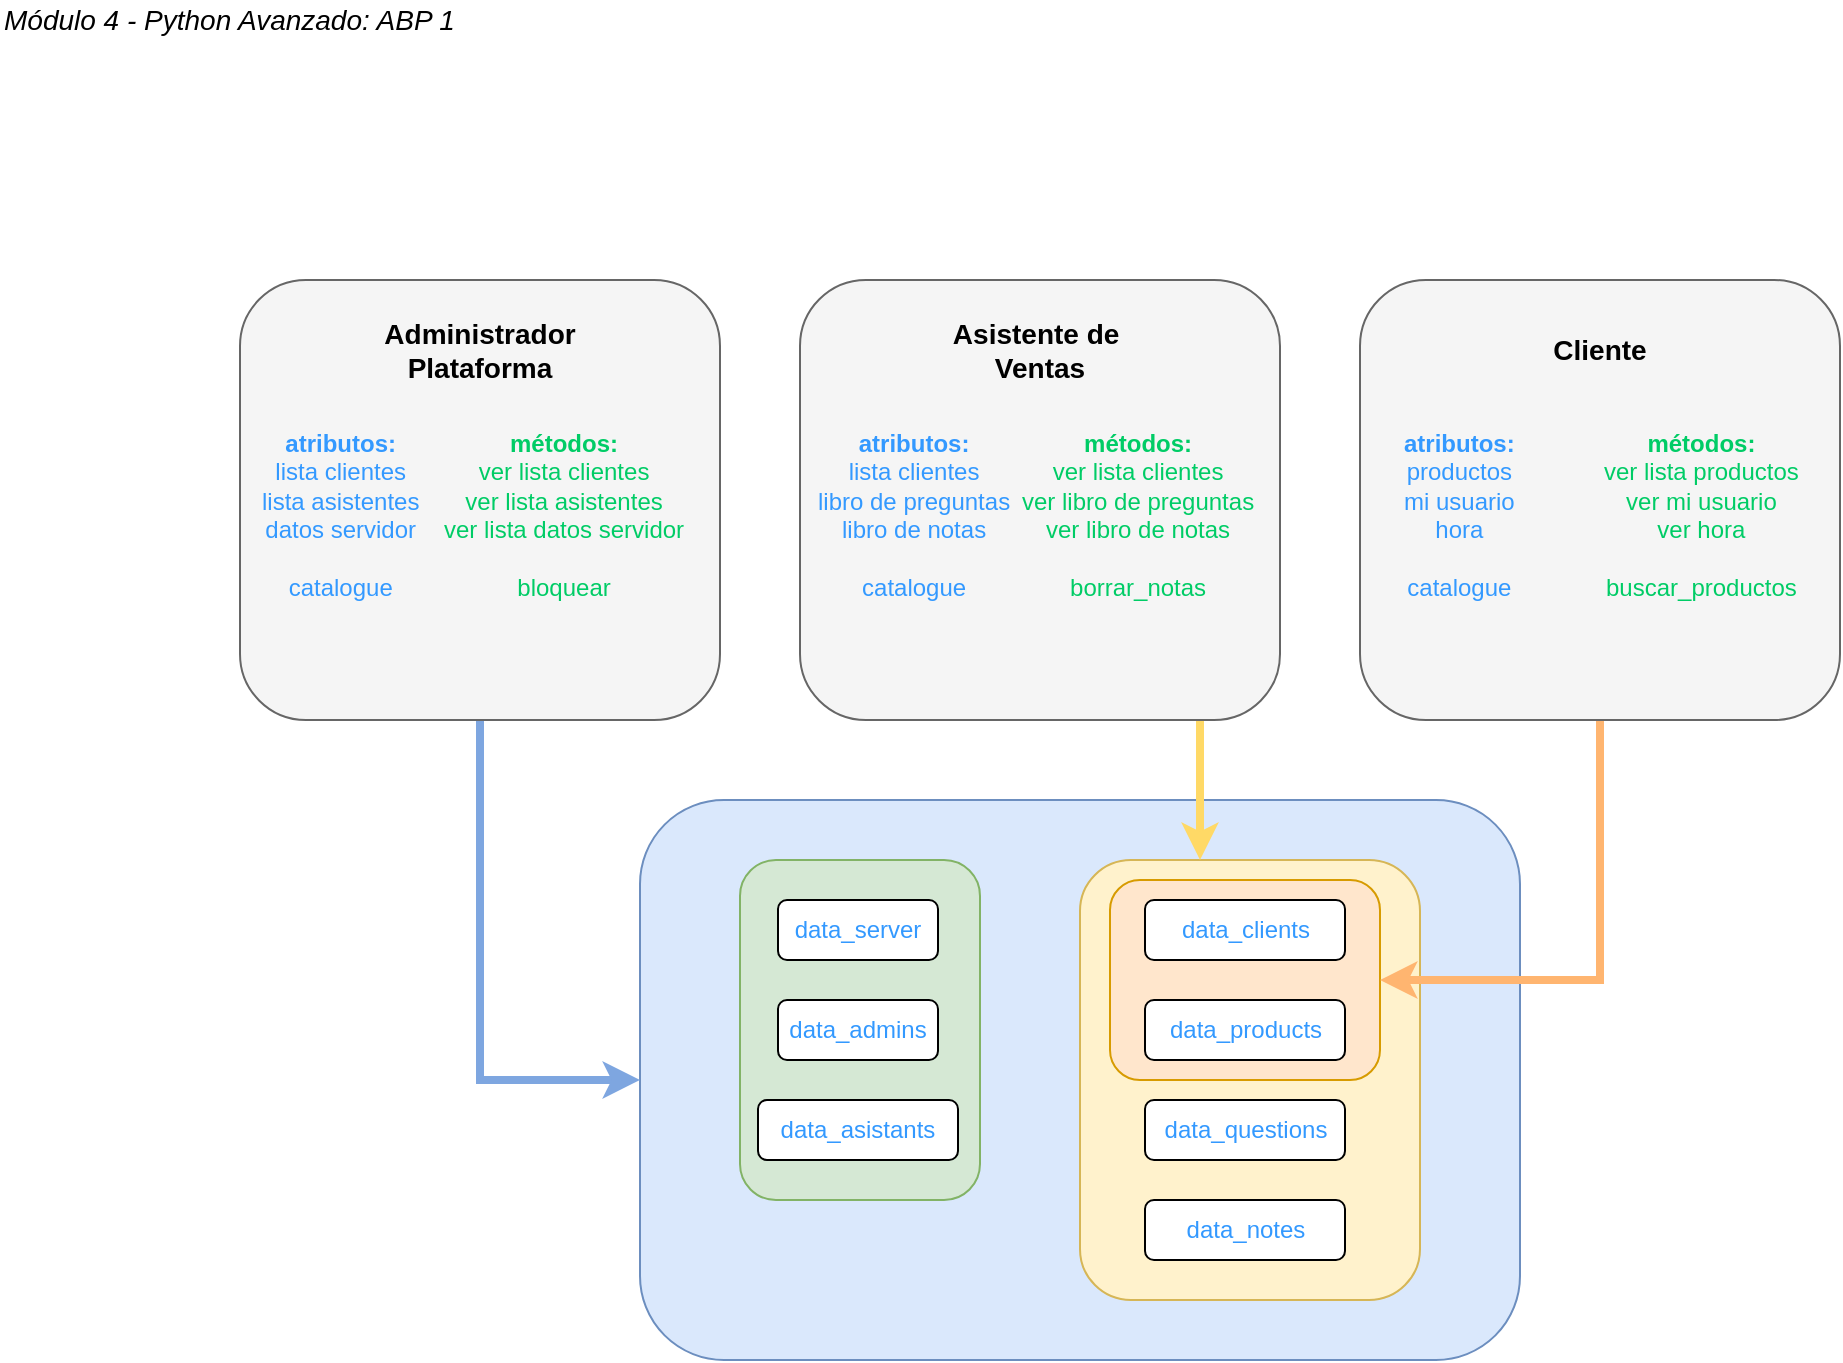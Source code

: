 <mxfile version="16.5.1" type="device"><diagram name="m4-ABP1" id="_I3ee8zGnu8vig8RhU9l"><mxGraphModel dx="1577" dy="1000" grid="1" gridSize="10" guides="1" tooltips="1" connect="1" arrows="1" fold="1" page="1" pageScale="1" pageWidth="1169" pageHeight="827" math="0" shadow="0"><root><mxCell id="O9lXNaPvnZDHVMcwYIjZ-0"/><mxCell id="O9lXNaPvnZDHVMcwYIjZ-1" parent="O9lXNaPvnZDHVMcwYIjZ-0"/><mxCell id="EaEMciqMXt_z6LUClSzP-9" value="&lt;div style=&quot;color: rgb(51 , 153 , 255) ; text-align: left&quot;&gt;&lt;br&gt;&lt;/div&gt;" style="rounded=1;whiteSpace=wrap;html=1;fillColor=#dae8fc;strokeColor=#6c8ebf;" vertex="1" parent="O9lXNaPvnZDHVMcwYIjZ-1"><mxGeometry x="360" y="440" width="440" height="280" as="geometry"/></mxCell><mxCell id="EaEMciqMXt_z6LUClSzP-8" value="&lt;div style=&quot;color: rgb(51 , 153 , 255) ; text-align: left&quot;&gt;&lt;br&gt;&lt;/div&gt;" style="rounded=1;whiteSpace=wrap;html=1;fillColor=#fff2cc;strokeColor=#d6b656;" vertex="1" parent="O9lXNaPvnZDHVMcwYIjZ-1"><mxGeometry x="580" y="470" width="170" height="220" as="geometry"/></mxCell><mxCell id="EaEMciqMXt_z6LUClSzP-13" value="&lt;div style=&quot;color: rgb(51 , 153 , 255) ; text-align: left&quot;&gt;&lt;br&gt;&lt;/div&gt;" style="rounded=1;whiteSpace=wrap;html=1;fillColor=#ffe6cc;strokeColor=#d79b00;" vertex="1" parent="O9lXNaPvnZDHVMcwYIjZ-1"><mxGeometry x="595" y="480" width="135" height="100" as="geometry"/></mxCell><mxCell id="ffkflUCUIrwLm2eqOavv-32" value="&lt;div style=&quot;color: rgb(51 , 153 , 255) ; text-align: left&quot;&gt;&lt;br&gt;&lt;/div&gt;" style="rounded=1;whiteSpace=wrap;html=1;fillColor=#d5e8d4;strokeColor=#82b366;" parent="O9lXNaPvnZDHVMcwYIjZ-1" vertex="1"><mxGeometry x="410" y="470" width="120" height="170" as="geometry"/></mxCell><mxCell id="EaEMciqMXt_z6LUClSzP-12" style="edgeStyle=orthogonalEdgeStyle;rounded=0;orthogonalLoop=1;jettySize=auto;html=1;entryX=0;entryY=0.5;entryDx=0;entryDy=0;strokeColor=#7EA6E0;strokeWidth=4;" edge="1" parent="O9lXNaPvnZDHVMcwYIjZ-1" source="O9lXNaPvnZDHVMcwYIjZ-10" target="EaEMciqMXt_z6LUClSzP-9"><mxGeometry relative="1" as="geometry"/></mxCell><mxCell id="O9lXNaPvnZDHVMcwYIjZ-10" value="" style="rounded=1;whiteSpace=wrap;html=1;fillColor=#f5f5f5;strokeColor=#666666;fontColor=#333333;fontStyle=1;fontSize=14;" parent="O9lXNaPvnZDHVMcwYIjZ-1" vertex="1"><mxGeometry x="160" y="180" width="240" height="220" as="geometry"/></mxCell><mxCell id="O9lXNaPvnZDHVMcwYIjZ-11" value="Administrador Plataforma" style="text;html=1;strokeColor=none;fillColor=none;align=center;verticalAlign=middle;whiteSpace=wrap;rounded=0;fontStyle=1;fontSize=14;" parent="O9lXNaPvnZDHVMcwYIjZ-1" vertex="1"><mxGeometry x="205" y="200" width="150" height="30" as="geometry"/></mxCell><mxCell id="O9lXNaPvnZDHVMcwYIjZ-12" value="&lt;div style=&quot;text-align: center&quot;&gt;&lt;font face=&quot;helvetica&quot;&gt;&lt;b&gt;atributos:&lt;/b&gt;&lt;/font&gt;&lt;/div&gt;&lt;div style=&quot;text-align: center&quot;&gt;&lt;font face=&quot;helvetica&quot;&gt;lista clientes&lt;/font&gt;&lt;/div&gt;&lt;div style=&quot;text-align: center&quot;&gt;&lt;font face=&quot;helvetica&quot;&gt;lista asistentes&lt;/font&gt;&lt;/div&gt;&lt;div style=&quot;text-align: center&quot;&gt;&lt;font face=&quot;helvetica&quot;&gt;datos servidor&lt;/font&gt;&lt;/div&gt;&lt;div style=&quot;text-align: center&quot;&gt;&lt;font face=&quot;helvetica&quot;&gt;&lt;br&gt;&lt;/font&gt;&lt;/div&gt;&lt;div style=&quot;text-align: center&quot;&gt;&lt;font face=&quot;helvetica&quot;&gt;catalogue&lt;br&gt;&lt;/font&gt;&lt;/div&gt;" style="text;whiteSpace=wrap;html=1;fontColor=#3399FF;" parent="O9lXNaPvnZDHVMcwYIjZ-1" vertex="1"><mxGeometry x="169" y="248" width="90" height="112" as="geometry"/></mxCell><mxCell id="O9lXNaPvnZDHVMcwYIjZ-13" value="&lt;div style=&quot;text-align: center&quot;&gt;&lt;font face=&quot;helvetica&quot;&gt;&lt;b&gt;métodos:&lt;/b&gt;&lt;/font&gt;&lt;/div&gt;&lt;div style=&quot;text-align: center&quot;&gt;&lt;font face=&quot;helvetica&quot;&gt;ver lista clientes&lt;/font&gt;&lt;/div&gt;&lt;div style=&quot;text-align: center&quot;&gt;&lt;font face=&quot;helvetica&quot;&gt;ver lista asistentes&lt;/font&gt;&lt;/div&gt;&lt;div style=&quot;text-align: center&quot;&gt;&lt;font face=&quot;helvetica&quot;&gt;ver lista datos servidor&lt;/font&gt;&lt;/div&gt;&lt;div style=&quot;text-align: center&quot;&gt;&lt;font face=&quot;helvetica&quot;&gt;&lt;br&gt;&lt;/font&gt;&lt;/div&gt;&lt;div style=&quot;text-align: center&quot;&gt;&lt;font face=&quot;helvetica&quot;&gt;bloquear&lt;br&gt;&lt;/font&gt;&lt;/div&gt;" style="text;whiteSpace=wrap;html=1;fontColor=#00CC66;" parent="O9lXNaPvnZDHVMcwYIjZ-1" vertex="1"><mxGeometry x="260" y="248" width="127" height="112" as="geometry"/></mxCell><mxCell id="O9lXNaPvnZDHVMcwYIjZ-19" value="Módulo 4 - Python Avanzado: ABP 1" style="text;html=1;strokeColor=none;fillColor=none;align=left;verticalAlign=middle;whiteSpace=wrap;rounded=0;fontStyle=2;fontSize=14;" parent="O9lXNaPvnZDHVMcwYIjZ-1" vertex="1"><mxGeometry x="40" y="40" width="280" height="20" as="geometry"/></mxCell><mxCell id="EaEMciqMXt_z6LUClSzP-10" style="edgeStyle=orthogonalEdgeStyle;rounded=0;orthogonalLoop=1;jettySize=auto;html=1;strokeColor=#FFD966;strokeWidth=4;" edge="1" parent="O9lXNaPvnZDHVMcwYIjZ-1" source="ffkflUCUIrwLm2eqOavv-0" target="EaEMciqMXt_z6LUClSzP-8"><mxGeometry relative="1" as="geometry"><Array as="points"><mxPoint x="640" y="420"/><mxPoint x="640" y="420"/></Array></mxGeometry></mxCell><mxCell id="ffkflUCUIrwLm2eqOavv-0" value="" style="rounded=1;whiteSpace=wrap;html=1;fillColor=#f5f5f5;strokeColor=#666666;fontColor=#333333;fontStyle=1;fontSize=14;" parent="O9lXNaPvnZDHVMcwYIjZ-1" vertex="1"><mxGeometry x="440" y="180" width="240" height="220" as="geometry"/></mxCell><mxCell id="ffkflUCUIrwLm2eqOavv-1" value="Asistente de&amp;nbsp;&lt;br&gt;Ventas" style="text;html=1;strokeColor=none;fillColor=none;align=center;verticalAlign=middle;whiteSpace=wrap;rounded=0;fontStyle=1;fontSize=14;" parent="O9lXNaPvnZDHVMcwYIjZ-1" vertex="1"><mxGeometry x="485" y="200" width="150" height="30" as="geometry"/></mxCell><mxCell id="ffkflUCUIrwLm2eqOavv-2" value="&lt;div style=&quot;text-align: center&quot;&gt;&lt;font face=&quot;helvetica&quot;&gt;&lt;b&gt;atributos:&lt;/b&gt;&lt;/font&gt;&lt;/div&gt;&lt;div style=&quot;text-align: center&quot;&gt;&lt;font face=&quot;helvetica&quot;&gt;lista clientes&lt;/font&gt;&lt;/div&gt;&lt;div style=&quot;text-align: center&quot;&gt;&lt;font face=&quot;helvetica&quot;&gt;libro de preguntas&lt;/font&gt;&lt;/div&gt;&lt;div style=&quot;text-align: center&quot;&gt;&lt;font face=&quot;helvetica&quot;&gt;libro de notas&lt;/font&gt;&lt;/div&gt;&lt;div style=&quot;text-align: center&quot;&gt;&lt;font face=&quot;helvetica&quot;&gt;&lt;br&gt;&lt;/font&gt;&lt;/div&gt;&lt;div style=&quot;text-align: center&quot;&gt;&lt;font face=&quot;helvetica&quot;&gt;catalogue&lt;br&gt;&lt;/font&gt;&lt;/div&gt;" style="text;whiteSpace=wrap;html=1;fontColor=#3399FF;" parent="O9lXNaPvnZDHVMcwYIjZ-1" vertex="1"><mxGeometry x="447" y="248" width="110" height="112" as="geometry"/></mxCell><mxCell id="ffkflUCUIrwLm2eqOavv-3" value="&lt;div style=&quot;text-align: center&quot;&gt;&lt;font face=&quot;helvetica&quot;&gt;&lt;b&gt;métodos:&lt;/b&gt;&lt;/font&gt;&lt;/div&gt;&lt;div style=&quot;text-align: center&quot;&gt;&lt;font face=&quot;helvetica&quot;&gt;ver lista clientes&lt;/font&gt;&lt;/div&gt;&lt;div style=&quot;text-align: center&quot;&gt;&lt;font face=&quot;helvetica&quot;&gt;ver libro de preguntas&lt;/font&gt;&lt;/div&gt;&lt;div style=&quot;text-align: center&quot;&gt;&lt;font face=&quot;helvetica&quot;&gt;ver libro de notas&lt;/font&gt;&lt;/div&gt;&lt;div style=&quot;text-align: center&quot;&gt;&lt;font face=&quot;helvetica&quot;&gt;&lt;br&gt;&lt;/font&gt;&lt;/div&gt;&lt;div style=&quot;text-align: center&quot;&gt;&lt;font face=&quot;helvetica&quot;&gt;borrar_notas&lt;br&gt;&lt;/font&gt;&lt;/div&gt;" style="text;whiteSpace=wrap;html=1;fontColor=#00CC66;" parent="O9lXNaPvnZDHVMcwYIjZ-1" vertex="1"><mxGeometry x="549" y="248" width="127" height="112" as="geometry"/></mxCell><mxCell id="EaEMciqMXt_z6LUClSzP-15" style="edgeStyle=orthogonalEdgeStyle;rounded=0;orthogonalLoop=1;jettySize=auto;html=1;entryX=1;entryY=0.5;entryDx=0;entryDy=0;strokeColor=#FFB570;strokeWidth=4;" edge="1" parent="O9lXNaPvnZDHVMcwYIjZ-1" source="ffkflUCUIrwLm2eqOavv-4" target="EaEMciqMXt_z6LUClSzP-13"><mxGeometry relative="1" as="geometry"/></mxCell><mxCell id="ffkflUCUIrwLm2eqOavv-4" value="" style="rounded=1;whiteSpace=wrap;html=1;fillColor=#f5f5f5;strokeColor=#666666;fontColor=#333333;fontStyle=1;fontSize=14;" parent="O9lXNaPvnZDHVMcwYIjZ-1" vertex="1"><mxGeometry x="720" y="180" width="240" height="220" as="geometry"/></mxCell><mxCell id="ffkflUCUIrwLm2eqOavv-5" value="Cliente&lt;br&gt;" style="text;html=1;strokeColor=none;fillColor=none;align=center;verticalAlign=middle;whiteSpace=wrap;rounded=0;fontStyle=1;fontSize=14;" parent="O9lXNaPvnZDHVMcwYIjZ-1" vertex="1"><mxGeometry x="765" y="200" width="150" height="30" as="geometry"/></mxCell><mxCell id="ffkflUCUIrwLm2eqOavv-6" value="&lt;div style=&quot;text-align: center&quot;&gt;&lt;font face=&quot;helvetica&quot;&gt;&lt;b&gt;atributos:&lt;/b&gt;&lt;/font&gt;&lt;/div&gt;&lt;div style=&quot;text-align: center&quot;&gt;&lt;font face=&quot;helvetica&quot;&gt;productos&lt;/font&gt;&lt;/div&gt;&lt;div style=&quot;text-align: center&quot;&gt;&lt;font face=&quot;helvetica&quot;&gt;mi usuario&lt;/font&gt;&lt;/div&gt;&lt;div style=&quot;text-align: center&quot;&gt;&lt;font face=&quot;helvetica&quot;&gt;hora&lt;/font&gt;&lt;/div&gt;&lt;div style=&quot;text-align: center&quot;&gt;&lt;font face=&quot;helvetica&quot;&gt;&lt;br&gt;&lt;/font&gt;&lt;/div&gt;&lt;div style=&quot;text-align: center&quot;&gt;&lt;font face=&quot;helvetica&quot;&gt;catalogue&lt;br&gt;&lt;/font&gt;&lt;/div&gt;" style="text;whiteSpace=wrap;html=1;fontColor=#3399FF;" parent="O9lXNaPvnZDHVMcwYIjZ-1" vertex="1"><mxGeometry x="740" y="248" width="90" height="112" as="geometry"/></mxCell><mxCell id="ffkflUCUIrwLm2eqOavv-7" value="&lt;div style=&quot;text-align: center&quot;&gt;&lt;font face=&quot;helvetica&quot;&gt;&lt;b&gt;métodos:&lt;/b&gt;&lt;/font&gt;&lt;/div&gt;&lt;div style=&quot;text-align: center&quot;&gt;&lt;font face=&quot;helvetica&quot;&gt;ver lista productos&lt;/font&gt;&lt;/div&gt;&lt;div style=&quot;text-align: center&quot;&gt;&lt;font face=&quot;helvetica&quot;&gt;ver mi usuario&lt;/font&gt;&lt;/div&gt;&lt;div style=&quot;text-align: center&quot;&gt;&lt;font face=&quot;helvetica&quot;&gt;ver hora&lt;/font&gt;&lt;/div&gt;&lt;div style=&quot;text-align: center&quot;&gt;&lt;font face=&quot;helvetica&quot;&gt;&lt;br&gt;&lt;/font&gt;&lt;/div&gt;&lt;div style=&quot;text-align: center&quot;&gt;&lt;font face=&quot;helvetica&quot;&gt;buscar_productos&lt;br&gt;&lt;/font&gt;&lt;/div&gt;" style="text;whiteSpace=wrap;html=1;fontColor=#00CC66;" parent="O9lXNaPvnZDHVMcwYIjZ-1" vertex="1"><mxGeometry x="840" y="248" width="107" height="102" as="geometry"/></mxCell><mxCell id="ffkflUCUIrwLm2eqOavv-10" value="&lt;div style=&quot;text-align: left&quot;&gt;&lt;span&gt;&lt;font color=&quot;#3399ff&quot;&gt;data_products&lt;/font&gt;&lt;/span&gt;&lt;/div&gt;" style="rounded=1;whiteSpace=wrap;html=1;" parent="O9lXNaPvnZDHVMcwYIjZ-1" vertex="1"><mxGeometry x="612.5" y="540" width="100" height="30" as="geometry"/></mxCell><mxCell id="ffkflUCUIrwLm2eqOavv-11" value="&lt;div&gt;&lt;font color=&quot;#3399ff&quot; face=&quot;helvetica&quot;&gt;data_server&lt;/font&gt;&lt;/div&gt;" style="rounded=1;whiteSpace=wrap;html=1;" parent="O9lXNaPvnZDHVMcwYIjZ-1" vertex="1"><mxGeometry x="429" y="490" width="80" height="30" as="geometry"/></mxCell><mxCell id="EaEMciqMXt_z6LUClSzP-2" value="&lt;font color=&quot;#3399ff&quot; face=&quot;helvetica&quot;&gt;data_admins&lt;/font&gt;" style="rounded=1;whiteSpace=wrap;html=1;" vertex="1" parent="O9lXNaPvnZDHVMcwYIjZ-1"><mxGeometry x="429" y="540" width="80" height="30" as="geometry"/></mxCell><mxCell id="EaEMciqMXt_z6LUClSzP-3" value="&lt;font color=&quot;#3399ff&quot; face=&quot;helvetica&quot;&gt;data_clients&lt;/font&gt;" style="rounded=1;whiteSpace=wrap;html=1;" vertex="1" parent="O9lXNaPvnZDHVMcwYIjZ-1"><mxGeometry x="612.5" y="490" width="100" height="30" as="geometry"/></mxCell><mxCell id="EaEMciqMXt_z6LUClSzP-4" value="&lt;font color=&quot;#3399ff&quot; face=&quot;helvetica&quot;&gt;data_asistants&lt;/font&gt;" style="rounded=1;whiteSpace=wrap;html=1;" vertex="1" parent="O9lXNaPvnZDHVMcwYIjZ-1"><mxGeometry x="419" y="590" width="100" height="30" as="geometry"/></mxCell><mxCell id="EaEMciqMXt_z6LUClSzP-6" value="&lt;div style=&quot;text-align: left&quot;&gt;&lt;font color=&quot;#3399ff&quot;&gt;data_questions&lt;/font&gt;&lt;br&gt;&lt;/div&gt;" style="rounded=1;whiteSpace=wrap;html=1;" vertex="1" parent="O9lXNaPvnZDHVMcwYIjZ-1"><mxGeometry x="612.5" y="590" width="100" height="30" as="geometry"/></mxCell><mxCell id="EaEMciqMXt_z6LUClSzP-7" value="&lt;div style=&quot;text-align: left&quot;&gt;&lt;font color=&quot;#3399ff&quot;&gt;data_notes&lt;/font&gt;&lt;br&gt;&lt;/div&gt;" style="rounded=1;whiteSpace=wrap;html=1;" vertex="1" parent="O9lXNaPvnZDHVMcwYIjZ-1"><mxGeometry x="612.5" y="640" width="100" height="30" as="geometry"/></mxCell></root></mxGraphModel></diagram></mxfile>